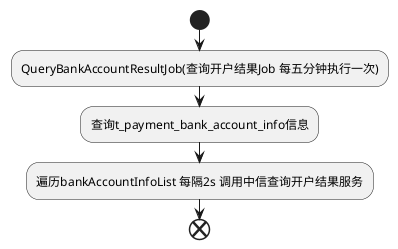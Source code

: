 @startuml
start

:QueryBankAccountResultJob(查询开户结果Job 每五分钟执行一次);
:查询t_payment_bank_account_info信息;
:遍历bankAccountInfoList 每隔2s 调用中信查询开户结果服务;
end
@enduml
